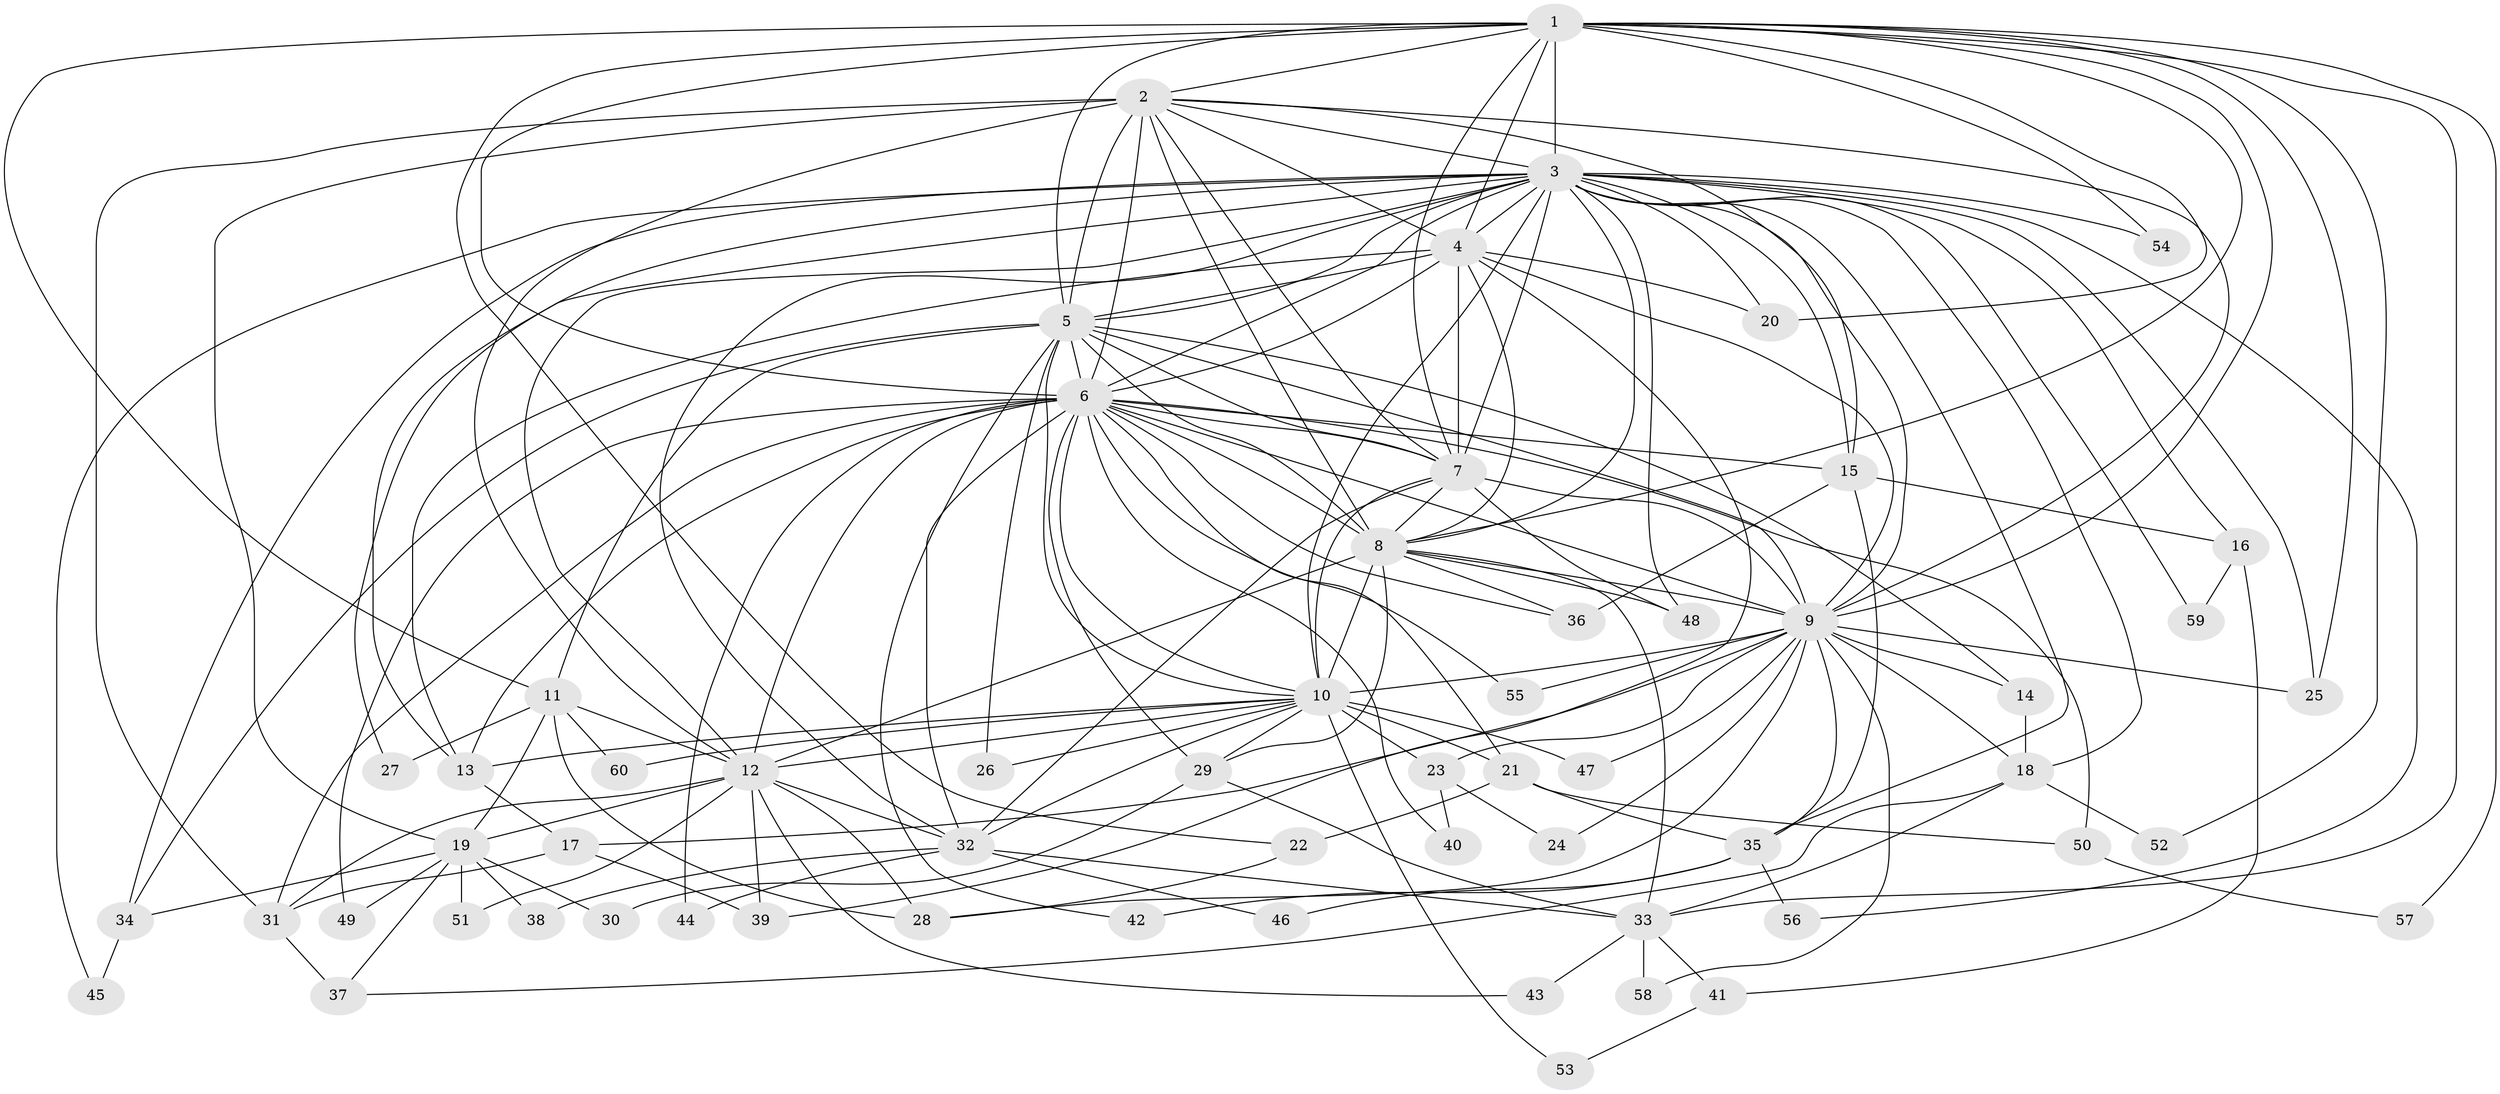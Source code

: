 // original degree distribution, {18: 0.025210084033613446, 15: 0.008403361344537815, 23: 0.01680672268907563, 16: 0.008403361344537815, 30: 0.008403361344537815, 28: 0.008403361344537815, 24: 0.008403361344537815, 4: 0.12605042016806722, 7: 0.008403361344537815, 5: 0.05042016806722689, 3: 0.15966386554621848, 6: 0.03361344537815126, 9: 0.008403361344537815, 2: 0.5294117647058824}
// Generated by graph-tools (version 1.1) at 2025/35/03/09/25 02:35:11]
// undirected, 60 vertices, 171 edges
graph export_dot {
graph [start="1"]
  node [color=gray90,style=filled];
  1;
  2;
  3;
  4;
  5;
  6;
  7;
  8;
  9;
  10;
  11;
  12;
  13;
  14;
  15;
  16;
  17;
  18;
  19;
  20;
  21;
  22;
  23;
  24;
  25;
  26;
  27;
  28;
  29;
  30;
  31;
  32;
  33;
  34;
  35;
  36;
  37;
  38;
  39;
  40;
  41;
  42;
  43;
  44;
  45;
  46;
  47;
  48;
  49;
  50;
  51;
  52;
  53;
  54;
  55;
  56;
  57;
  58;
  59;
  60;
  1 -- 2 [weight=1.0];
  1 -- 3 [weight=3.0];
  1 -- 4 [weight=1.0];
  1 -- 5 [weight=1.0];
  1 -- 6 [weight=1.0];
  1 -- 7 [weight=1.0];
  1 -- 8 [weight=1.0];
  1 -- 9 [weight=1.0];
  1 -- 11 [weight=1.0];
  1 -- 20 [weight=1.0];
  1 -- 22 [weight=1.0];
  1 -- 25 [weight=1.0];
  1 -- 33 [weight=1.0];
  1 -- 52 [weight=1.0];
  1 -- 54 [weight=1.0];
  1 -- 57 [weight=1.0];
  2 -- 3 [weight=2.0];
  2 -- 4 [weight=1.0];
  2 -- 5 [weight=2.0];
  2 -- 6 [weight=1.0];
  2 -- 7 [weight=2.0];
  2 -- 8 [weight=1.0];
  2 -- 9 [weight=1.0];
  2 -- 12 [weight=1.0];
  2 -- 15 [weight=1.0];
  2 -- 19 [weight=1.0];
  2 -- 31 [weight=4.0];
  3 -- 4 [weight=3.0];
  3 -- 5 [weight=2.0];
  3 -- 6 [weight=2.0];
  3 -- 7 [weight=2.0];
  3 -- 8 [weight=2.0];
  3 -- 9 [weight=3.0];
  3 -- 10 [weight=1.0];
  3 -- 12 [weight=1.0];
  3 -- 13 [weight=1.0];
  3 -- 15 [weight=1.0];
  3 -- 16 [weight=1.0];
  3 -- 18 [weight=2.0];
  3 -- 20 [weight=1.0];
  3 -- 25 [weight=1.0];
  3 -- 27 [weight=1.0];
  3 -- 32 [weight=1.0];
  3 -- 34 [weight=1.0];
  3 -- 35 [weight=1.0];
  3 -- 45 [weight=1.0];
  3 -- 48 [weight=1.0];
  3 -- 54 [weight=1.0];
  3 -- 56 [weight=1.0];
  3 -- 59 [weight=1.0];
  4 -- 5 [weight=2.0];
  4 -- 6 [weight=2.0];
  4 -- 7 [weight=2.0];
  4 -- 8 [weight=1.0];
  4 -- 9 [weight=1.0];
  4 -- 13 [weight=1.0];
  4 -- 20 [weight=1.0];
  4 -- 39 [weight=1.0];
  5 -- 6 [weight=1.0];
  5 -- 7 [weight=1.0];
  5 -- 8 [weight=2.0];
  5 -- 9 [weight=1.0];
  5 -- 10 [weight=1.0];
  5 -- 11 [weight=1.0];
  5 -- 14 [weight=1.0];
  5 -- 26 [weight=1.0];
  5 -- 34 [weight=1.0];
  5 -- 42 [weight=1.0];
  6 -- 7 [weight=1.0];
  6 -- 8 [weight=1.0];
  6 -- 9 [weight=1.0];
  6 -- 10 [weight=3.0];
  6 -- 12 [weight=2.0];
  6 -- 13 [weight=1.0];
  6 -- 15 [weight=1.0];
  6 -- 21 [weight=2.0];
  6 -- 29 [weight=1.0];
  6 -- 31 [weight=1.0];
  6 -- 32 [weight=2.0];
  6 -- 36 [weight=1.0];
  6 -- 40 [weight=1.0];
  6 -- 44 [weight=1.0];
  6 -- 49 [weight=1.0];
  6 -- 50 [weight=1.0];
  6 -- 55 [weight=1.0];
  7 -- 8 [weight=1.0];
  7 -- 9 [weight=1.0];
  7 -- 10 [weight=15.0];
  7 -- 32 [weight=1.0];
  7 -- 48 [weight=1.0];
  8 -- 9 [weight=1.0];
  8 -- 10 [weight=1.0];
  8 -- 12 [weight=9.0];
  8 -- 29 [weight=1.0];
  8 -- 33 [weight=1.0];
  8 -- 36 [weight=1.0];
  8 -- 48 [weight=1.0];
  9 -- 10 [weight=1.0];
  9 -- 14 [weight=1.0];
  9 -- 17 [weight=1.0];
  9 -- 18 [weight=1.0];
  9 -- 23 [weight=1.0];
  9 -- 24 [weight=1.0];
  9 -- 25 [weight=1.0];
  9 -- 28 [weight=1.0];
  9 -- 35 [weight=1.0];
  9 -- 47 [weight=1.0];
  9 -- 55 [weight=1.0];
  9 -- 58 [weight=1.0];
  10 -- 12 [weight=2.0];
  10 -- 13 [weight=1.0];
  10 -- 21 [weight=1.0];
  10 -- 23 [weight=1.0];
  10 -- 26 [weight=1.0];
  10 -- 29 [weight=1.0];
  10 -- 32 [weight=1.0];
  10 -- 47 [weight=2.0];
  10 -- 53 [weight=1.0];
  10 -- 60 [weight=1.0];
  11 -- 12 [weight=1.0];
  11 -- 19 [weight=1.0];
  11 -- 27 [weight=1.0];
  11 -- 28 [weight=1.0];
  11 -- 60 [weight=1.0];
  12 -- 19 [weight=1.0];
  12 -- 28 [weight=1.0];
  12 -- 31 [weight=1.0];
  12 -- 32 [weight=1.0];
  12 -- 39 [weight=2.0];
  12 -- 43 [weight=1.0];
  12 -- 51 [weight=1.0];
  13 -- 17 [weight=1.0];
  14 -- 18 [weight=1.0];
  15 -- 16 [weight=1.0];
  15 -- 35 [weight=1.0];
  15 -- 36 [weight=1.0];
  16 -- 41 [weight=1.0];
  16 -- 59 [weight=1.0];
  17 -- 31 [weight=1.0];
  17 -- 39 [weight=1.0];
  18 -- 33 [weight=1.0];
  18 -- 37 [weight=1.0];
  18 -- 52 [weight=1.0];
  19 -- 30 [weight=1.0];
  19 -- 34 [weight=1.0];
  19 -- 37 [weight=1.0];
  19 -- 38 [weight=1.0];
  19 -- 49 [weight=1.0];
  19 -- 51 [weight=1.0];
  21 -- 22 [weight=1.0];
  21 -- 35 [weight=1.0];
  21 -- 50 [weight=1.0];
  22 -- 28 [weight=1.0];
  23 -- 24 [weight=1.0];
  23 -- 40 [weight=1.0];
  29 -- 30 [weight=1.0];
  29 -- 33 [weight=1.0];
  31 -- 37 [weight=2.0];
  32 -- 33 [weight=1.0];
  32 -- 38 [weight=1.0];
  32 -- 44 [weight=1.0];
  32 -- 46 [weight=1.0];
  33 -- 41 [weight=1.0];
  33 -- 43 [weight=1.0];
  33 -- 58 [weight=1.0];
  34 -- 45 [weight=1.0];
  35 -- 42 [weight=1.0];
  35 -- 46 [weight=1.0];
  35 -- 56 [weight=1.0];
  41 -- 53 [weight=1.0];
  50 -- 57 [weight=1.0];
}
